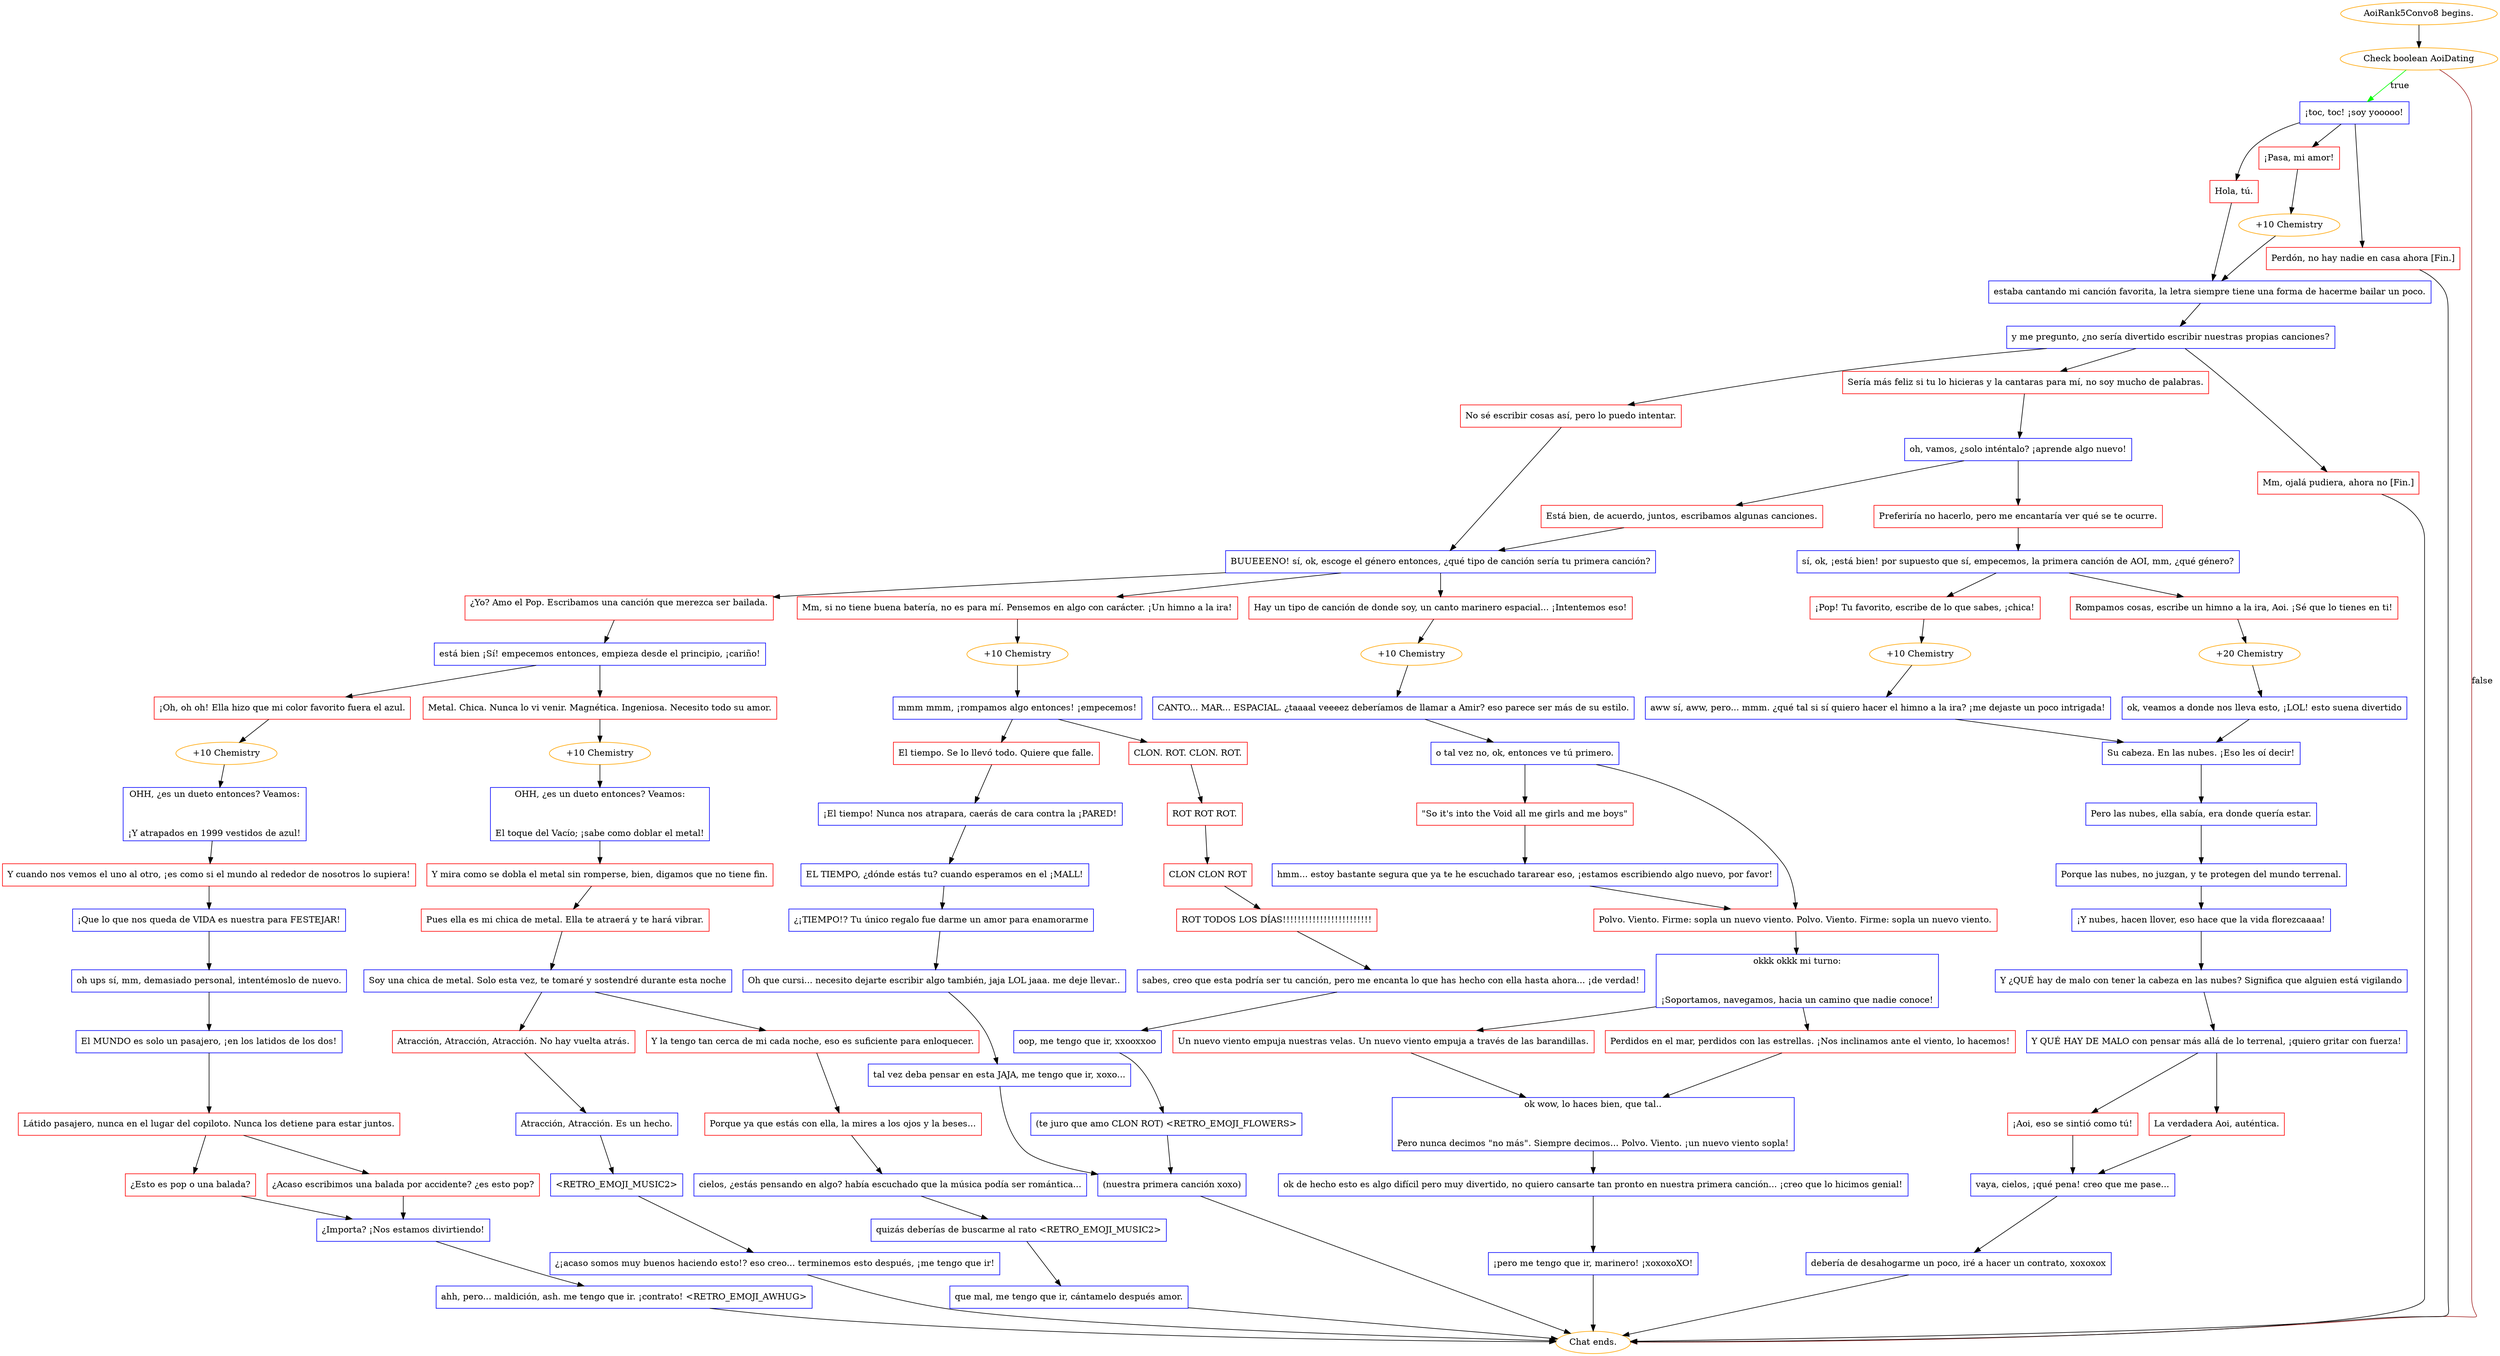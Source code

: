 digraph {
	"AoiRank5Convo8 begins." [color=orange];
		"AoiRank5Convo8 begins." -> j3608589578;
	j3608589578 [label="Check boolean AoiDating",color=orange];
		j3608589578 -> j1883170136 [label=true,color=green];
		j3608589578 -> "Chat ends." [label=false,color=brown];
	j1883170136 [label="¡toc, toc! ¡soy yooooo!",shape=box,color=blue];
		j1883170136 -> j853176537;
		j1883170136 -> j4011620106;
		j1883170136 -> j1426743875;
	"Chat ends." [color=orange];
	j853176537 [label="Hola, tú.",shape=box,color=red];
		j853176537 -> j475973852;
	j4011620106 [label="¡Pasa, mi amor!",shape=box,color=red];
		j4011620106 -> j3539432703;
	j1426743875 [label="Perdón, no hay nadie en casa ahora [Fin.]",shape=box,color=red];
		j1426743875 -> "Chat ends.";
	j475973852 [label="estaba cantando mi canción favorita, la letra siempre tiene una forma de hacerme bailar un poco.",shape=box,color=blue];
		j475973852 -> j1607628393;
	j3539432703 [label="+10 Chemistry",color=orange];
		j3539432703 -> j475973852;
	j1607628393 [label="y me pregunto, ¿no sería divertido escribir nuestras propias canciones?",shape=box,color=blue];
		j1607628393 -> j1219166153;
		j1607628393 -> j1208999596;
		j1607628393 -> j1578278264;
	j1219166153 [label="No sé escribir cosas así, pero lo puedo intentar.",shape=box,color=red];
		j1219166153 -> j559712796;
	j1208999596 [label="Sería más feliz si tu lo hicieras y la cantaras para mí, no soy mucho de palabras.",shape=box,color=red];
		j1208999596 -> j676594252;
	j1578278264 [label="Mm, ojalá pudiera, ahora no [Fin.]",shape=box,color=red];
		j1578278264 -> "Chat ends.";
	j559712796 [label="BUUEEENO! sí, ok, escoge el género entonces, ¿qué tipo de canción sería tu primera canción?",shape=box,color=blue];
		j559712796 -> j1663869963;
		j559712796 -> j423376500;
		j559712796 -> j1172366122;
	j676594252 [label="oh, vamos, ¿solo inténtalo? ¡aprende algo nuevo!",shape=box,color=blue];
		j676594252 -> j1366455662;
		j676594252 -> j2998306981;
	j1663869963 [label="¿Yo? Amo el Pop. Escribamos una canción que merezca ser bailada.
",shape=box,color=red];
		j1663869963 -> j1009091081;
	j423376500 [label="Mm, si no tiene buena batería, no es para mí. Pensemos en algo con carácter. ¡Un himno a la ira!",shape=box,color=red];
		j423376500 -> j1944470783;
	j1172366122 [label="Hay un tipo de canción de donde soy, un canto marinero espacial... ¡Intentemos eso!",shape=box,color=red];
		j1172366122 -> j1946725143;
	j1366455662 [label="Está bien, de acuerdo, juntos, escribamos algunas canciones.",shape=box,color=red];
		j1366455662 -> j559712796;
	j2998306981 [label="Preferiría no hacerlo, pero me encantaría ver qué se te ocurre.",shape=box,color=red];
		j2998306981 -> j3135261773;
	j1009091081 [label="está bien ¡Sí! empecemos entonces, empieza desde el principio, ¡cariño!",shape=box,color=blue];
		j1009091081 -> j4263202784;
		j1009091081 -> j3277786637;
	j1944470783 [label="+10 Chemistry",color=orange];
		j1944470783 -> j1224287717;
	j1946725143 [label="+10 Chemistry",color=orange];
		j1946725143 -> j1960798965;
	j3135261773 [label="sí, ok, ¡está bien! por supuesto que sí, empecemos, la primera canción de AOI, mm, ¿qué género?",shape=box,color=blue];
		j3135261773 -> j162699797;
		j3135261773 -> j247517700;
	j4263202784 [label="¡Oh, oh oh! Ella hizo que mi color favorito fuera el azul.",shape=box,color=red];
		j4263202784 -> j3583717833;
	j3277786637 [label="Metal. Chica. Nunca lo vi venir. Magnética. Ingeniosa. Necesito todo su amor.",shape=box,color=red];
		j3277786637 -> j4077651708;
	j1224287717 [label="mmm mmm, ¡rompamos algo entonces! ¡empecemos!",shape=box,color=blue];
		j1224287717 -> j3480307500;
		j1224287717 -> j4270457283;
	j1960798965 [label="CANTO... MAR... ESPACIAL. ¿taaaal veeeez deberíamos de llamar a Amir? eso parece ser más de su estilo.",shape=box,color=blue];
		j1960798965 -> j209773171;
	j162699797 [label="¡Pop! Tu favorito, escribe de lo que sabes, ¡chica!",shape=box,color=red];
		j162699797 -> j638179367;
	j247517700 [label="Rompamos cosas, escribe un himno a la ira, Aoi. ¡Sé que lo tienes en ti!",shape=box,color=red];
		j247517700 -> j3541282251;
	j3583717833 [label="+10 Chemistry",color=orange];
		j3583717833 -> j193329590;
	j4077651708 [label="+10 Chemistry",color=orange];
		j4077651708 -> j2828998053;
	j3480307500 [label="El tiempo. Se lo llevó todo. Quiere que falle.",shape=box,color=red];
		j3480307500 -> j1033305620;
	j4270457283 [label="CLON. ROT. CLON. ROT.",shape=box,color=red];
		j4270457283 -> j2682011641;
	j209773171 [label="o tal vez no, ok, entonces ve tú primero.",shape=box,color=blue];
		j209773171 -> j3817237974;
		j209773171 -> j991922541;
	j638179367 [label="+10 Chemistry",color=orange];
		j638179367 -> j2088600362;
	j3541282251 [label="+20 Chemistry",color=orange];
		j3541282251 -> j3115335408;
	j193329590 [label="OHH, ¿es un dueto entonces? Veamos:

¡Y atrapados en 1999 vestidos de azul!",shape=box,color=blue];
		j193329590 -> j1718031033;
	j2828998053 [label="OHH, ¿es un dueto entonces? Veamos:

El toque del Vacío; ¡sabe como doblar el metal!",shape=box,color=blue];
		j2828998053 -> j2559698110;
	j1033305620 [label="¡El tiempo! Nunca nos atrapara, caerás de cara contra la ¡PARED!",shape=box,color=blue];
		j1033305620 -> j1281492635;
	j2682011641 [label="ROT ROT ROT.",shape=box,color=red];
		j2682011641 -> j95560411;
	j3817237974 [label="\"So it's into the Void all me girls and me boys\"",shape=box,color=red];
		j3817237974 -> j3211655495;
	j991922541 [label="Polvo. Viento. Firme: sopla un nuevo viento. Polvo. Viento. Firme: sopla un nuevo viento.",shape=box,color=red];
		j991922541 -> j3323750563;
	j2088600362 [label="aww sí, aww, pero... mmm. ¿qué tal si sí quiero hacer el himno a la ira? ¡me dejaste un poco intrigada!",shape=box,color=blue];
		j2088600362 -> j1520272572;
	j3115335408 [label="ok, veamos a donde nos lleva esto, ¡LOL! esto suena divertido",shape=box,color=blue];
		j3115335408 -> j1520272572;
	j1718031033 [label="Y cuando nos vemos el uno al otro, ¡es como si el mundo al rededor de nosotros lo supiera!",shape=box,color=red];
		j1718031033 -> j2788552367;
	j2559698110 [label="Y mira como se dobla el metal sin romperse, bien, digamos que no tiene fin.",shape=box,color=red];
		j2559698110 -> j1796132344;
	j1281492635 [label="EL TIEMPO, ¿dónde estás tu? cuando esperamos en el ¡MALL!",shape=box,color=blue];
		j1281492635 -> j683213043;
	j95560411 [label="CLON CLON ROT",shape=box,color=red];
		j95560411 -> j1423339798;
	j3211655495 [label="hmm... estoy bastante segura que ya te he escuchado tararear eso, ¡estamos escribiendo algo nuevo, por favor!",shape=box,color=blue];
		j3211655495 -> j991922541;
	j3323750563 [label="okkk okkk mi turno:

¡Soportamos, navegamos, hacia un camino que nadie conoce!",shape=box,color=blue];
		j3323750563 -> j2454552505;
		j3323750563 -> j2144815777;
	j1520272572 [label="Su cabeza. En las nubes. ¡Eso les oí decir!",shape=box,color=blue];
		j1520272572 -> j69365853;
	j2788552367 [label="¡Que lo que nos queda de VIDA es nuestra para FESTEJAR!",shape=box,color=blue];
		j2788552367 -> j3397312405;
	j1796132344 [label="Pues ella es mi chica de metal. Ella te atraerá y te hará vibrar.",shape=box,color=red];
		j1796132344 -> j2858376716;
	j683213043 [label="¿¡TIEMPO!? Tu único regalo fue darme un amor para enamorarme",shape=box,color=blue];
		j683213043 -> j2117240166;
	j1423339798 [label="ROT TODOS LOS DÍAS!!!!!!!!!!!!!!!!!!!!!!!!",shape=box,color=red];
		j1423339798 -> j533556762;
	j2454552505 [label="Un nuevo viento empuja nuestras velas. Un nuevo viento empuja a través de las barandillas.",shape=box,color=red];
		j2454552505 -> j4134829903;
	j2144815777 [label="Perdidos en el mar, perdidos con las estrellas. ¡Nos inclinamos ante el viento, lo hacemos!",shape=box,color=red];
		j2144815777 -> j4134829903;
	j69365853 [label="Pero las nubes, ella sabía, era donde quería estar.",shape=box,color=blue];
		j69365853 -> j2030691511;
	j3397312405 [label="oh ups sí, mm, demasiado personal, intentémoslo de nuevo.",shape=box,color=blue];
		j3397312405 -> j4234025422;
	j2858376716 [label="Soy una chica de metal. Solo esta vez, te tomaré y sostendré durante esta noche",shape=box,color=blue];
		j2858376716 -> j1560969224;
		j2858376716 -> j830761691;
	j2117240166 [label="Oh que cursi... necesito dejarte escribir algo también, jaja LOL jaaa. me deje llevar..",shape=box,color=blue];
		j2117240166 -> j850856750;
	j533556762 [label="sabes, creo que esta podría ser tu canción, pero me encanta lo que has hecho con ella hasta ahora... ¡de verdad!",shape=box,color=blue];
		j533556762 -> j3810753422;
	j4134829903 [label="ok wow, lo haces bien, que tal..

Pero nunca decimos \"no más\". Siempre decimos... Polvo. Viento. ¡un nuevo viento sopla!",shape=box,color=blue];
		j4134829903 -> j1957357949;
	j2030691511 [label="Porque las nubes, no juzgan, y te protegen del mundo terrenal.",shape=box,color=blue];
		j2030691511 -> j1854879236;
	j4234025422 [label="El MUNDO es solo un pasajero, ¡en los latidos de los dos!",shape=box,color=blue];
		j4234025422 -> j3575176646;
	j1560969224 [label="Atracción, Atracción, Atracción. No hay vuelta atrás.",shape=box,color=red];
		j1560969224 -> j1648437274;
	j830761691 [label="Y la tengo tan cerca de mi cada noche, eso es suficiente para enloquecer.",shape=box,color=red];
		j830761691 -> j1485227083;
	j850856750 [label="tal vez deba pensar en esta JAJA, me tengo que ir, xoxo...",shape=box,color=blue];
		j850856750 -> j2277644235;
	j3810753422 [label="oop, me tengo que ir, xxooxxoo",shape=box,color=blue];
		j3810753422 -> j4239656732;
	j1957357949 [label="ok de hecho esto es algo difícil pero muy divertido, no quiero cansarte tan pronto en nuestra primera canción... ¡creo que lo hicimos genial!",shape=box,color=blue];
		j1957357949 -> j632165194;
	j1854879236 [label="¡Y nubes, hacen llover, eso hace que la vida florezcaaaa!",shape=box,color=blue];
		j1854879236 -> j4046474159;
	j3575176646 [label="Látido pasajero, nunca en el lugar del copiloto. Nunca los detiene para estar juntos.",shape=box,color=red];
		j3575176646 -> j2833140749;
		j3575176646 -> j1862971204;
	j1648437274 [label="Atracción, Atracción. Es un hecho.",shape=box,color=blue];
		j1648437274 -> j1764260257;
	j1485227083 [label="Porque ya que estás con ella, la mires a los ojos y la beses...",shape=box,color=red];
		j1485227083 -> j2544529313;
	j2277644235 [label="(nuestra primera canción xoxo)",shape=box,color=blue];
		j2277644235 -> "Chat ends.";
	j4239656732 [label="(te juro que amo CLON ROT) <RETRO_EMOJI_FLOWERS>",shape=box,color=blue];
		j4239656732 -> j2277644235;
	j632165194 [label="¡pero me tengo que ir, marinero! ¡xoxoxoXO!",shape=box,color=blue];
		j632165194 -> "Chat ends.";
	j4046474159 [label="Y ¿QUÉ hay de malo con tener la cabeza en las nubes? Significa que alguien está vigilando",shape=box,color=blue];
		j4046474159 -> j2772230842;
	j2833140749 [label="¿Esto es pop o una balada?",shape=box,color=red];
		j2833140749 -> j990817056;
	j1862971204 [label="¿Acaso escribimos una balada por accidente? ¿es esto pop?",shape=box,color=red];
		j1862971204 -> j990817056;
	j1764260257 [label="<RETRO_EMOJI_MUSIC2>",shape=box,color=blue];
		j1764260257 -> j2948607496;
	j2544529313 [label="cielos, ¿estás pensando en algo? había escuchado que la música podía ser romántica...",shape=box,color=blue];
		j2544529313 -> j3460873820;
	j2772230842 [label="Y QUÉ HAY DE MALO con pensar más allá de lo terrenal, ¡quiero gritar con fuerza!",shape=box,color=blue];
		j2772230842 -> j2037959552;
		j2772230842 -> j913283768;
	j990817056 [label="¿Importa? ¡Nos estamos divirtiendo!",shape=box,color=blue];
		j990817056 -> j2749172109;
	j2948607496 [label="¿¡acaso somos muy buenos haciendo esto!? eso creo... terminemos esto después, ¡me tengo que ir!",shape=box,color=blue];
		j2948607496 -> "Chat ends.";
	j3460873820 [label="quizás deberías de buscarme al rato <RETRO_EMOJI_MUSIC2>",shape=box,color=blue];
		j3460873820 -> j4128218577;
	j2037959552 [label="¡Aoi, eso se sintió como tú!",shape=box,color=red];
		j2037959552 -> j2207640512;
	j913283768 [label="La verdadera Aoi, auténtica.",shape=box,color=red];
		j913283768 -> j2207640512;
	j2749172109 [label="ahh, pero... maldición, ash. me tengo que ir. ¡contrato! <RETRO_EMOJI_AWHUG>",shape=box,color=blue];
		j2749172109 -> "Chat ends.";
	j4128218577 [label="que mal, me tengo que ir, cántamelo después amor.",shape=box,color=blue];
		j4128218577 -> "Chat ends.";
	j2207640512 [label="vaya, cielos, ¡qué pena! creo que me pase...",shape=box,color=blue];
		j2207640512 -> j3969114959;
	j3969114959 [label="debería de desahogarme un poco, iré a hacer un contrato, xoxoxox",shape=box,color=blue];
		j3969114959 -> "Chat ends.";
}
